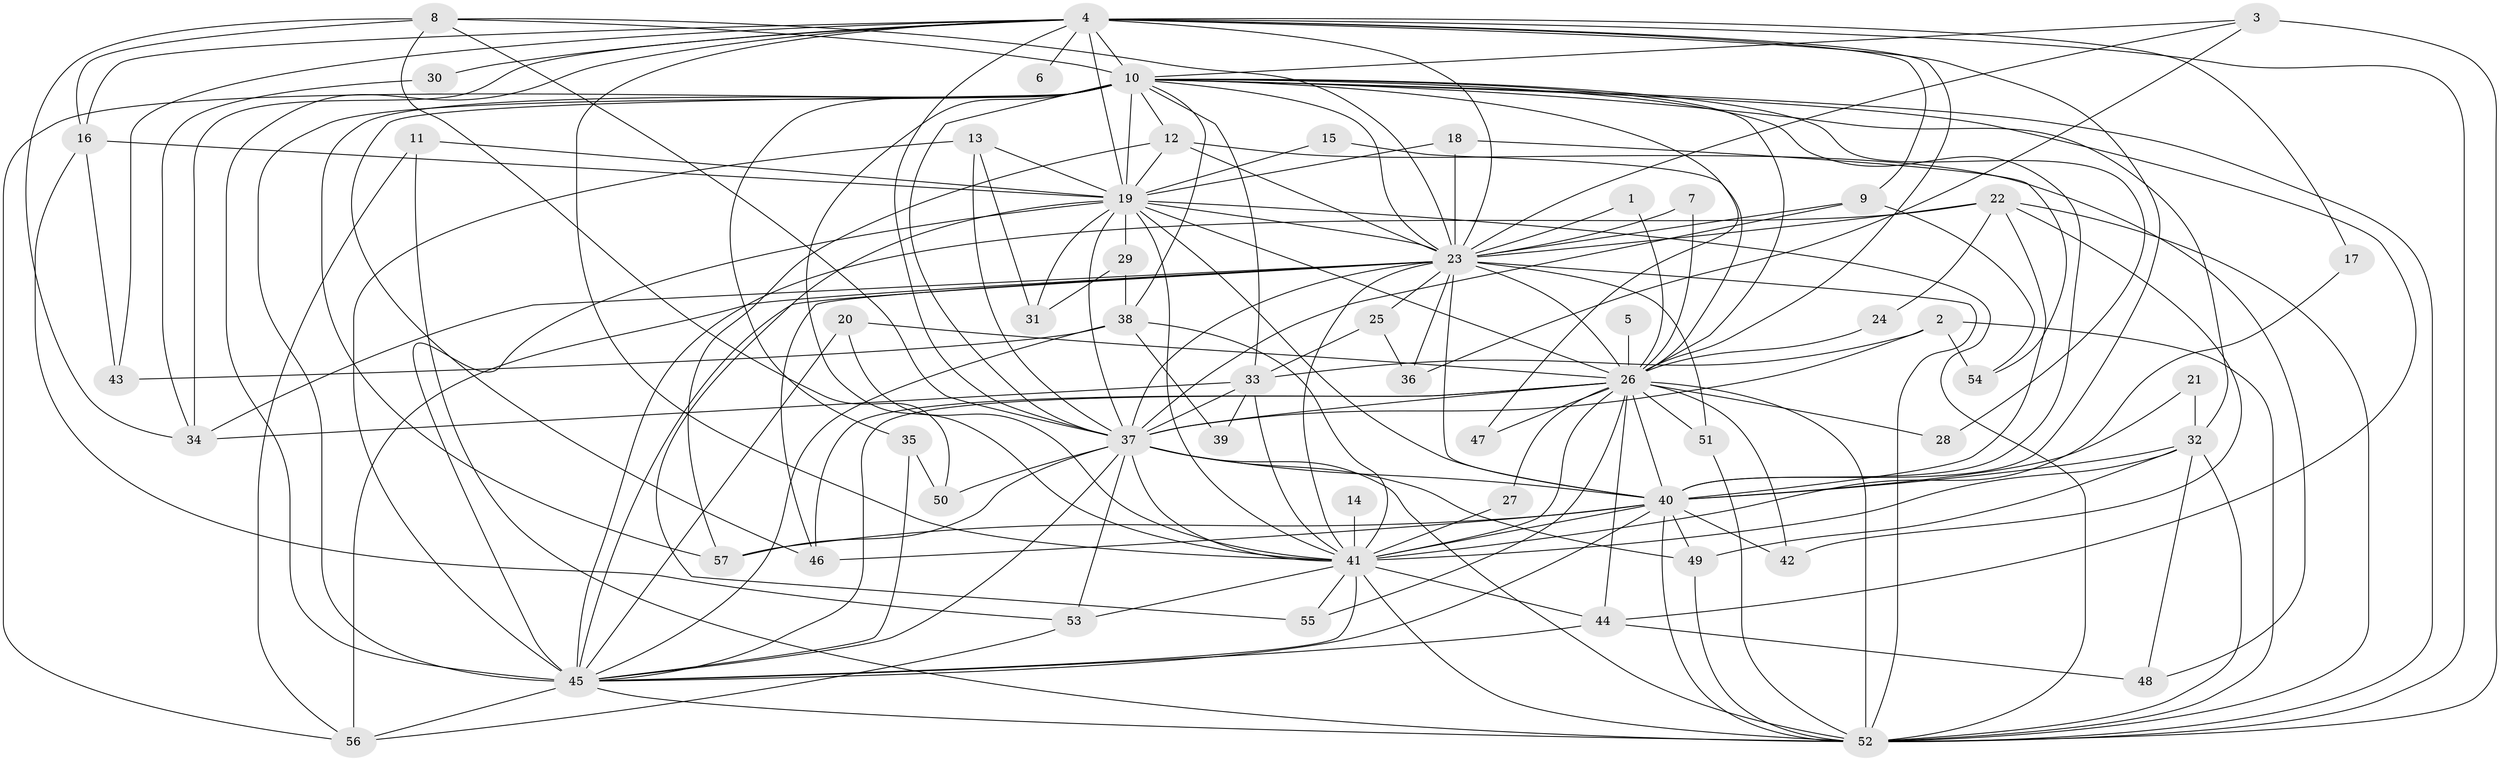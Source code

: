 // original degree distribution, {23: 0.008771929824561403, 22: 0.02631578947368421, 25: 0.008771929824561403, 27: 0.008771929824561403, 18: 0.017543859649122806, 20: 0.008771929824561403, 30: 0.008771929824561403, 5: 0.03508771929824561, 4: 0.07894736842105263, 2: 0.5614035087719298, 3: 0.20175438596491227, 7: 0.017543859649122806, 6: 0.017543859649122806}
// Generated by graph-tools (version 1.1) at 2025/01/03/09/25 03:01:34]
// undirected, 57 vertices, 173 edges
graph export_dot {
graph [start="1"]
  node [color=gray90,style=filled];
  1;
  2;
  3;
  4;
  5;
  6;
  7;
  8;
  9;
  10;
  11;
  12;
  13;
  14;
  15;
  16;
  17;
  18;
  19;
  20;
  21;
  22;
  23;
  24;
  25;
  26;
  27;
  28;
  29;
  30;
  31;
  32;
  33;
  34;
  35;
  36;
  37;
  38;
  39;
  40;
  41;
  42;
  43;
  44;
  45;
  46;
  47;
  48;
  49;
  50;
  51;
  52;
  53;
  54;
  55;
  56;
  57;
  1 -- 23 [weight=1.0];
  1 -- 26 [weight=1.0];
  2 -- 33 [weight=1.0];
  2 -- 37 [weight=1.0];
  2 -- 52 [weight=1.0];
  2 -- 54 [weight=1.0];
  3 -- 10 [weight=1.0];
  3 -- 23 [weight=1.0];
  3 -- 36 [weight=1.0];
  3 -- 52 [weight=1.0];
  4 -- 6 [weight=1.0];
  4 -- 9 [weight=1.0];
  4 -- 10 [weight=1.0];
  4 -- 16 [weight=1.0];
  4 -- 17 [weight=1.0];
  4 -- 19 [weight=1.0];
  4 -- 23 [weight=2.0];
  4 -- 26 [weight=1.0];
  4 -- 30 [weight=1.0];
  4 -- 34 [weight=1.0];
  4 -- 37 [weight=1.0];
  4 -- 40 [weight=1.0];
  4 -- 41 [weight=1.0];
  4 -- 43 [weight=1.0];
  4 -- 45 [weight=1.0];
  4 -- 52 [weight=1.0];
  5 -- 26 [weight=1.0];
  7 -- 23 [weight=1.0];
  7 -- 26 [weight=1.0];
  8 -- 10 [weight=1.0];
  8 -- 16 [weight=1.0];
  8 -- 23 [weight=1.0];
  8 -- 34 [weight=1.0];
  8 -- 37 [weight=1.0];
  8 -- 50 [weight=1.0];
  9 -- 23 [weight=1.0];
  9 -- 37 [weight=1.0];
  9 -- 54 [weight=1.0];
  10 -- 12 [weight=1.0];
  10 -- 19 [weight=4.0];
  10 -- 23 [weight=1.0];
  10 -- 26 [weight=1.0];
  10 -- 28 [weight=1.0];
  10 -- 32 [weight=2.0];
  10 -- 33 [weight=1.0];
  10 -- 35 [weight=1.0];
  10 -- 37 [weight=1.0];
  10 -- 38 [weight=1.0];
  10 -- 40 [weight=1.0];
  10 -- 41 [weight=1.0];
  10 -- 44 [weight=1.0];
  10 -- 45 [weight=4.0];
  10 -- 46 [weight=1.0];
  10 -- 47 [weight=1.0];
  10 -- 52 [weight=2.0];
  10 -- 56 [weight=1.0];
  10 -- 57 [weight=1.0];
  11 -- 19 [weight=1.0];
  11 -- 52 [weight=1.0];
  11 -- 56 [weight=1.0];
  12 -- 19 [weight=1.0];
  12 -- 23 [weight=1.0];
  12 -- 48 [weight=1.0];
  12 -- 57 [weight=1.0];
  13 -- 19 [weight=1.0];
  13 -- 31 [weight=1.0];
  13 -- 37 [weight=1.0];
  13 -- 45 [weight=1.0];
  14 -- 41 [weight=1.0];
  15 -- 19 [weight=1.0];
  15 -- 26 [weight=1.0];
  16 -- 19 [weight=1.0];
  16 -- 43 [weight=1.0];
  16 -- 53 [weight=1.0];
  17 -- 41 [weight=1.0];
  18 -- 19 [weight=1.0];
  18 -- 23 [weight=1.0];
  18 -- 54 [weight=1.0];
  19 -- 23 [weight=1.0];
  19 -- 26 [weight=1.0];
  19 -- 29 [weight=1.0];
  19 -- 31 [weight=1.0];
  19 -- 37 [weight=1.0];
  19 -- 40 [weight=1.0];
  19 -- 41 [weight=1.0];
  19 -- 45 [weight=1.0];
  19 -- 52 [weight=1.0];
  19 -- 55 [weight=1.0];
  20 -- 26 [weight=1.0];
  20 -- 41 [weight=1.0];
  20 -- 45 [weight=1.0];
  21 -- 32 [weight=1.0];
  21 -- 40 [weight=1.0];
  22 -- 23 [weight=1.0];
  22 -- 24 [weight=1.0];
  22 -- 40 [weight=1.0];
  22 -- 42 [weight=1.0];
  22 -- 45 [weight=1.0];
  22 -- 52 [weight=1.0];
  23 -- 25 [weight=1.0];
  23 -- 26 [weight=1.0];
  23 -- 34 [weight=1.0];
  23 -- 36 [weight=1.0];
  23 -- 37 [weight=2.0];
  23 -- 40 [weight=1.0];
  23 -- 41 [weight=1.0];
  23 -- 45 [weight=1.0];
  23 -- 46 [weight=1.0];
  23 -- 51 [weight=1.0];
  23 -- 52 [weight=1.0];
  23 -- 56 [weight=1.0];
  24 -- 26 [weight=2.0];
  25 -- 33 [weight=1.0];
  25 -- 36 [weight=1.0];
  26 -- 27 [weight=1.0];
  26 -- 28 [weight=1.0];
  26 -- 37 [weight=1.0];
  26 -- 40 [weight=1.0];
  26 -- 41 [weight=1.0];
  26 -- 42 [weight=1.0];
  26 -- 44 [weight=1.0];
  26 -- 45 [weight=2.0];
  26 -- 46 [weight=1.0];
  26 -- 47 [weight=1.0];
  26 -- 51 [weight=1.0];
  26 -- 52 [weight=2.0];
  26 -- 55 [weight=1.0];
  27 -- 41 [weight=1.0];
  29 -- 31 [weight=1.0];
  29 -- 38 [weight=1.0];
  30 -- 34 [weight=1.0];
  32 -- 40 [weight=1.0];
  32 -- 41 [weight=1.0];
  32 -- 48 [weight=1.0];
  32 -- 49 [weight=1.0];
  32 -- 52 [weight=1.0];
  33 -- 34 [weight=1.0];
  33 -- 37 [weight=1.0];
  33 -- 39 [weight=1.0];
  33 -- 41 [weight=1.0];
  35 -- 45 [weight=1.0];
  35 -- 50 [weight=1.0];
  37 -- 40 [weight=2.0];
  37 -- 41 [weight=2.0];
  37 -- 45 [weight=2.0];
  37 -- 49 [weight=1.0];
  37 -- 50 [weight=1.0];
  37 -- 52 [weight=1.0];
  37 -- 53 [weight=1.0];
  37 -- 57 [weight=1.0];
  38 -- 39 [weight=1.0];
  38 -- 41 [weight=1.0];
  38 -- 43 [weight=1.0];
  38 -- 45 [weight=1.0];
  40 -- 41 [weight=1.0];
  40 -- 42 [weight=1.0];
  40 -- 45 [weight=2.0];
  40 -- 46 [weight=1.0];
  40 -- 49 [weight=1.0];
  40 -- 52 [weight=1.0];
  40 -- 57 [weight=1.0];
  41 -- 44 [weight=1.0];
  41 -- 45 [weight=1.0];
  41 -- 52 [weight=3.0];
  41 -- 53 [weight=1.0];
  41 -- 55 [weight=1.0];
  44 -- 45 [weight=1.0];
  44 -- 48 [weight=1.0];
  45 -- 52 [weight=1.0];
  45 -- 56 [weight=1.0];
  49 -- 52 [weight=1.0];
  51 -- 52 [weight=1.0];
  53 -- 56 [weight=1.0];
}
